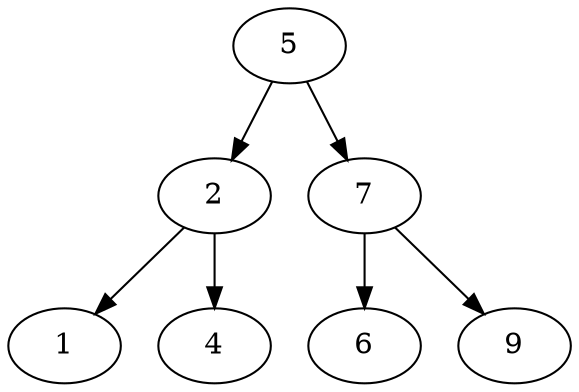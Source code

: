digraph
{
    A [label="5"];
    B [label="2"];
    C [label="1"];
    D [label="4"];
    E [label="7"];
    F [label="6"];
    G [label="9"];
    A->B
    B->C
    B->D
    A->E
    E->F
    E->G
}